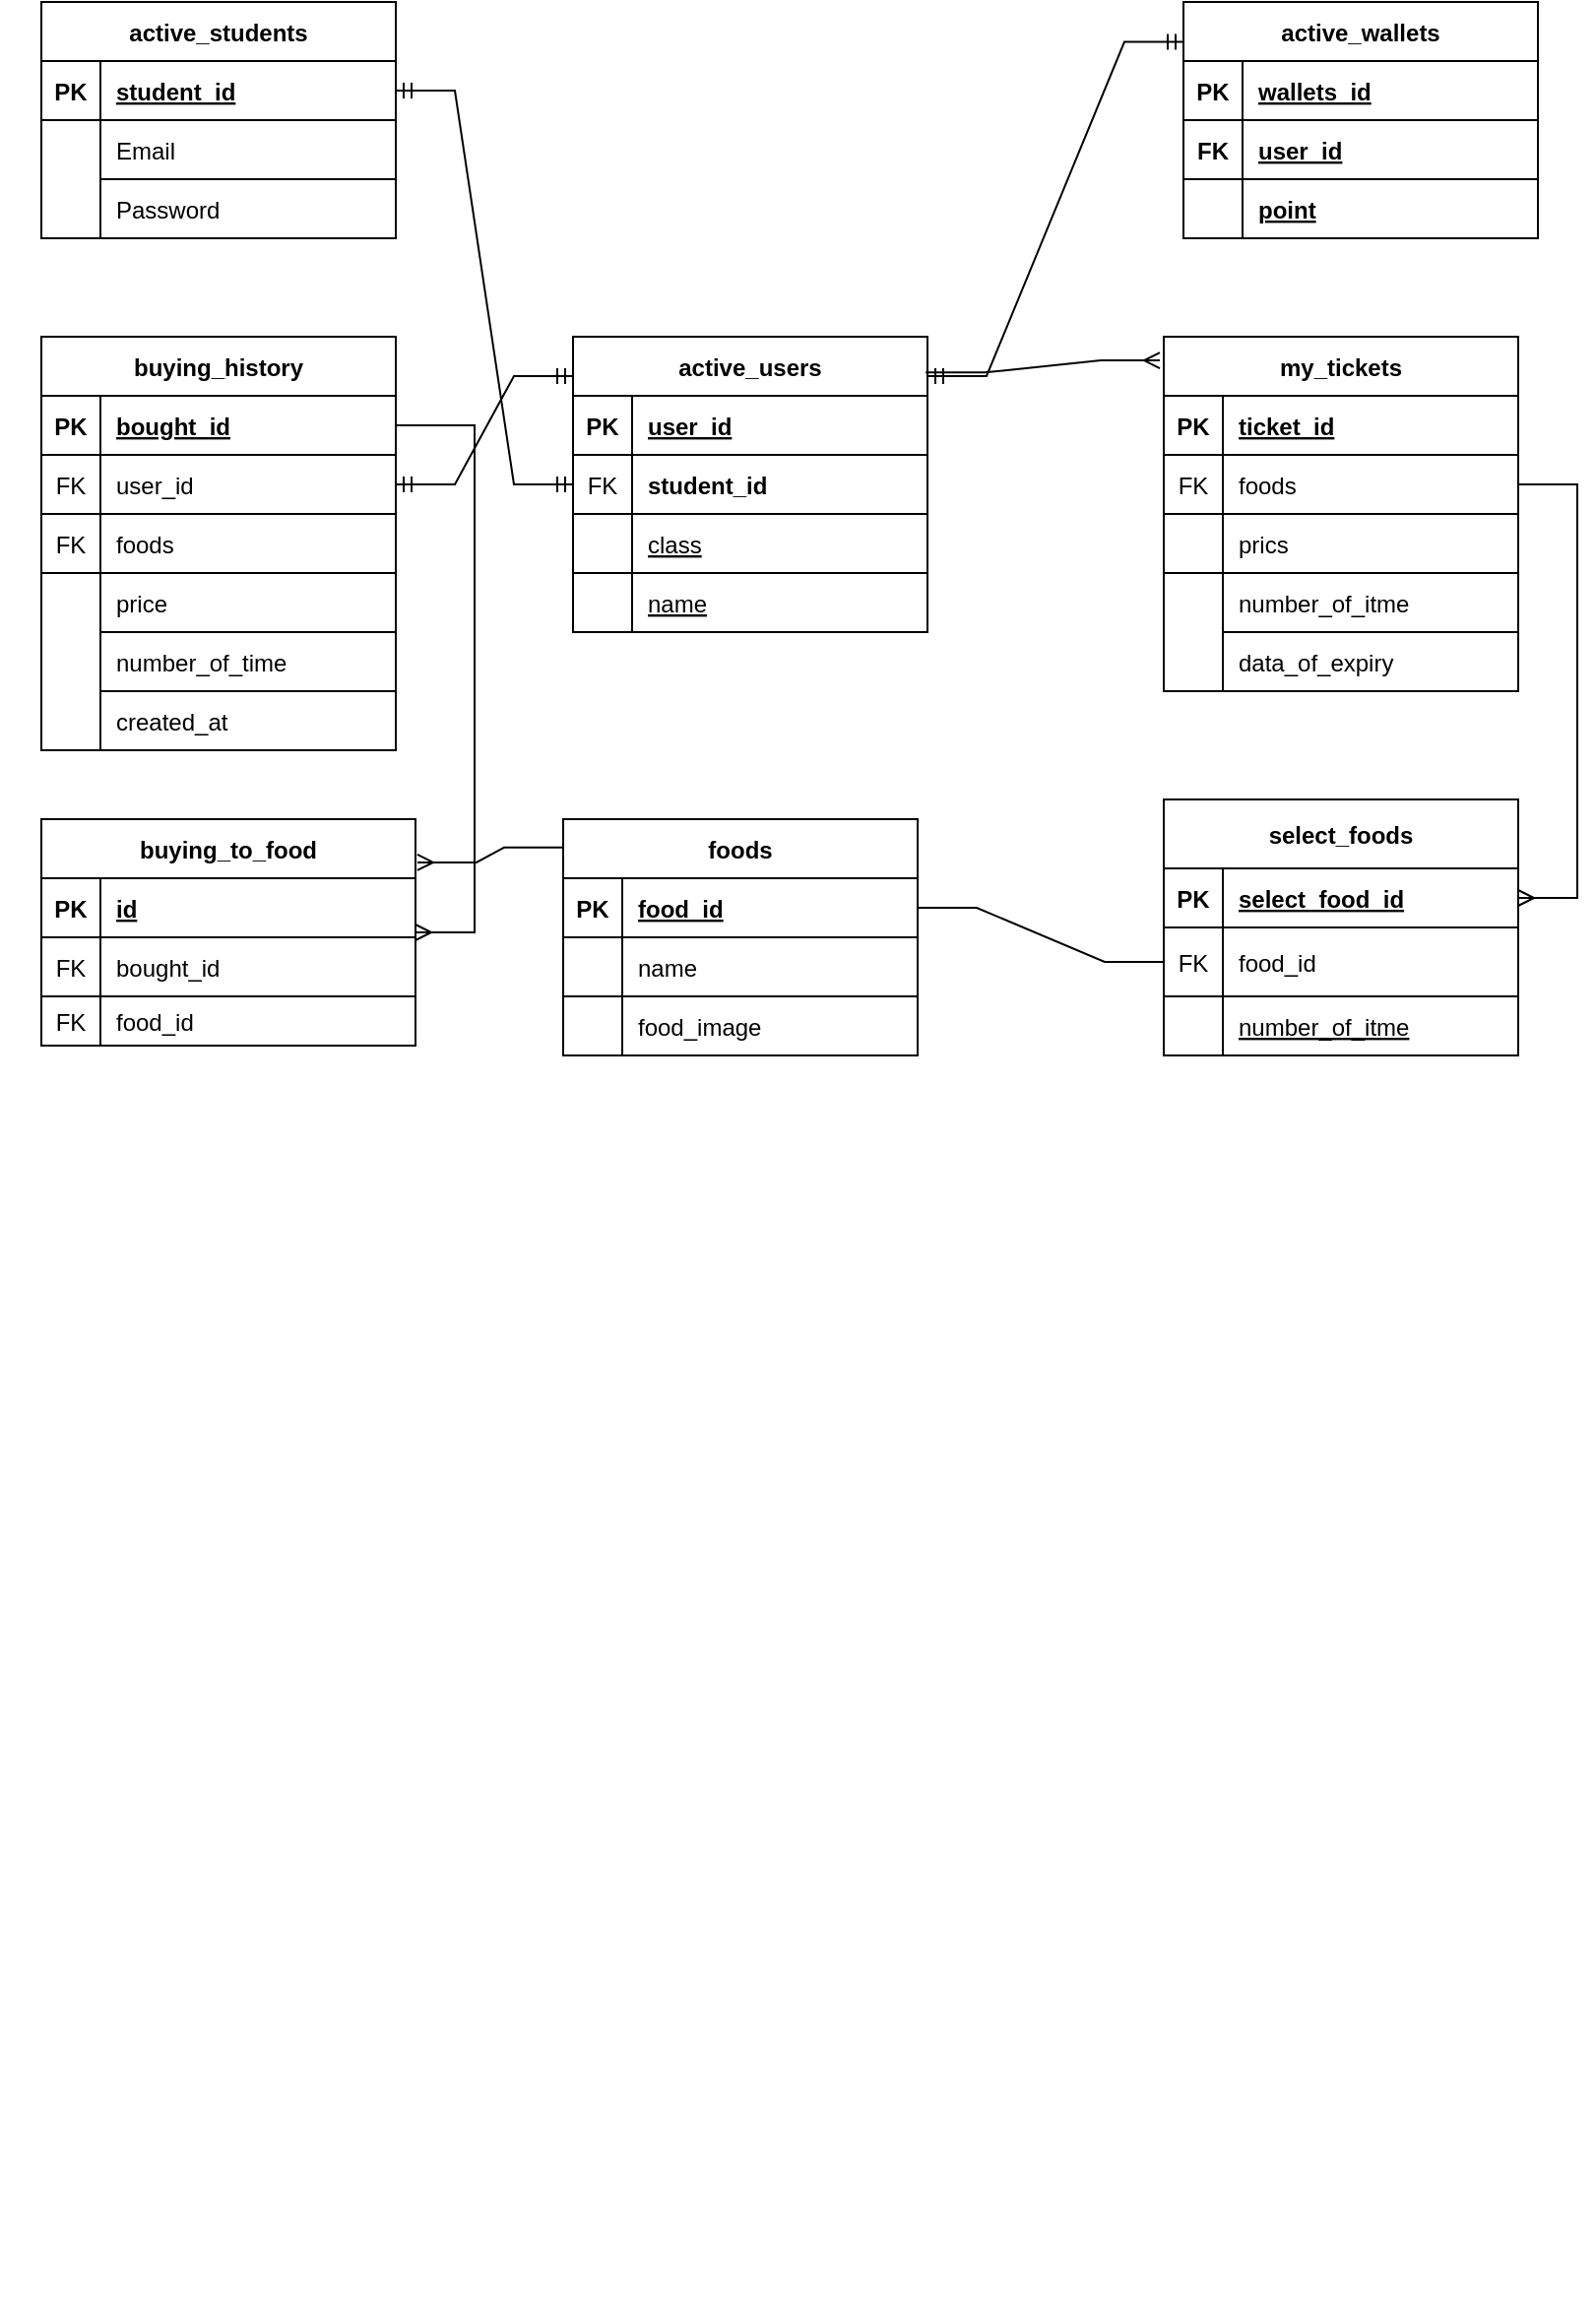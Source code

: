 <mxfile version="20.7.4" type="github">
  <diagram id="nWnX7RMSwDsW6GaIvEIk" name="ページ1">
    <mxGraphModel dx="1122" dy="1902" grid="1" gridSize="10" guides="1" tooltips="1" connect="1" arrows="1" fold="1" page="1" pageScale="1" pageWidth="827" pageHeight="1169" math="0" shadow="0">
      <root>
        <mxCell id="0" />
        <mxCell id="1" parent="0" />
        <mxCell id="St6npRP-IEHRTMwh_VQK-1" value="active_students" style="shape=table;startSize=30;container=1;collapsible=1;childLayout=tableLayout;fixedRows=1;rowLines=0;fontStyle=1;align=center;resizeLast=1;" parent="1" vertex="1">
          <mxGeometry x="30" y="-584" width="180" height="120" as="geometry">
            <mxRectangle x="10" y="50" width="130" height="30" as="alternateBounds" />
          </mxGeometry>
        </mxCell>
        <mxCell id="St6npRP-IEHRTMwh_VQK-2" value="" style="shape=tableRow;horizontal=0;startSize=0;swimlaneHead=0;swimlaneBody=0;fillColor=none;collapsible=0;dropTarget=0;points=[[0,0.5],[1,0.5]];portConstraint=eastwest;top=0;left=0;right=0;bottom=1;" parent="St6npRP-IEHRTMwh_VQK-1" vertex="1">
          <mxGeometry y="30" width="180" height="30" as="geometry" />
        </mxCell>
        <mxCell id="St6npRP-IEHRTMwh_VQK-3" value="PK" style="shape=partialRectangle;connectable=0;fillColor=none;top=0;left=0;bottom=0;right=0;fontStyle=1;overflow=hidden;" parent="St6npRP-IEHRTMwh_VQK-2" vertex="1">
          <mxGeometry width="30" height="30" as="geometry">
            <mxRectangle width="30" height="30" as="alternateBounds" />
          </mxGeometry>
        </mxCell>
        <mxCell id="St6npRP-IEHRTMwh_VQK-4" value="student_id" style="shape=partialRectangle;connectable=0;fillColor=none;top=0;left=0;bottom=0;right=0;align=left;spacingLeft=6;fontStyle=5;overflow=hidden;" parent="St6npRP-IEHRTMwh_VQK-2" vertex="1">
          <mxGeometry x="30" width="150" height="30" as="geometry">
            <mxRectangle width="150" height="30" as="alternateBounds" />
          </mxGeometry>
        </mxCell>
        <mxCell id="St6npRP-IEHRTMwh_VQK-5" value="" style="shape=tableRow;horizontal=0;startSize=0;swimlaneHead=0;swimlaneBody=0;fillColor=none;collapsible=0;dropTarget=0;points=[[0,0.5],[1,0.5]];portConstraint=eastwest;top=0;left=0;right=0;bottom=0;" parent="St6npRP-IEHRTMwh_VQK-1" vertex="1">
          <mxGeometry y="60" width="180" height="30" as="geometry" />
        </mxCell>
        <mxCell id="St6npRP-IEHRTMwh_VQK-6" value="" style="shape=partialRectangle;connectable=0;fillColor=none;top=0;left=0;bottom=0;right=0;editable=1;overflow=hidden;" parent="St6npRP-IEHRTMwh_VQK-5" vertex="1">
          <mxGeometry width="30" height="30" as="geometry">
            <mxRectangle width="30" height="30" as="alternateBounds" />
          </mxGeometry>
        </mxCell>
        <mxCell id="St6npRP-IEHRTMwh_VQK-7" value="Email" style="shape=partialRectangle;connectable=0;fillColor=none;top=0;left=0;bottom=1;right=0;align=left;spacingLeft=6;overflow=hidden;" parent="St6npRP-IEHRTMwh_VQK-5" vertex="1">
          <mxGeometry x="30" width="150" height="30" as="geometry">
            <mxRectangle width="150" height="30" as="alternateBounds" />
          </mxGeometry>
        </mxCell>
        <mxCell id="St6npRP-IEHRTMwh_VQK-8" value="" style="shape=tableRow;horizontal=0;startSize=0;swimlaneHead=0;swimlaneBody=0;fillColor=none;collapsible=0;dropTarget=0;points=[[0,0.5],[1,0.5]];portConstraint=eastwest;top=0;left=0;right=0;bottom=0;" parent="St6npRP-IEHRTMwh_VQK-1" vertex="1">
          <mxGeometry y="90" width="180" height="30" as="geometry" />
        </mxCell>
        <mxCell id="St6npRP-IEHRTMwh_VQK-9" value="" style="shape=partialRectangle;connectable=0;fillColor=none;top=0;left=0;bottom=0;right=0;editable=1;overflow=hidden;" parent="St6npRP-IEHRTMwh_VQK-8" vertex="1">
          <mxGeometry width="30" height="30" as="geometry">
            <mxRectangle width="30" height="30" as="alternateBounds" />
          </mxGeometry>
        </mxCell>
        <mxCell id="St6npRP-IEHRTMwh_VQK-10" value="Password" style="shape=partialRectangle;connectable=0;fillColor=none;top=0;left=0;bottom=1;right=0;align=left;spacingLeft=6;overflow=hidden;" parent="St6npRP-IEHRTMwh_VQK-8" vertex="1">
          <mxGeometry x="30" width="150" height="30" as="geometry">
            <mxRectangle width="150" height="30" as="alternateBounds" />
          </mxGeometry>
        </mxCell>
        <mxCell id="St6npRP-IEHRTMwh_VQK-14" value="active_users" style="shape=table;startSize=30;container=1;collapsible=1;childLayout=tableLayout;fixedRows=1;rowLines=0;fontStyle=1;align=center;resizeLast=1;" parent="1" vertex="1">
          <mxGeometry x="300" y="-414" width="180" height="150" as="geometry">
            <mxRectangle x="270" y="50" width="110" height="30" as="alternateBounds" />
          </mxGeometry>
        </mxCell>
        <mxCell id="St6npRP-IEHRTMwh_VQK-15" value="" style="shape=tableRow;horizontal=0;startSize=0;swimlaneHead=0;swimlaneBody=0;fillColor=none;collapsible=0;dropTarget=0;points=[[0,0.5],[1,0.5]];portConstraint=eastwest;top=0;left=0;right=0;bottom=1;" parent="St6npRP-IEHRTMwh_VQK-14" vertex="1">
          <mxGeometry y="30" width="180" height="30" as="geometry" />
        </mxCell>
        <mxCell id="St6npRP-IEHRTMwh_VQK-16" value="PK" style="shape=partialRectangle;connectable=0;fillColor=none;top=0;left=0;bottom=0;right=0;fontStyle=1;overflow=hidden;allowArrows=1;colspan=1;" parent="St6npRP-IEHRTMwh_VQK-15" vertex="1">
          <mxGeometry width="30" height="30" as="geometry">
            <mxRectangle width="30" height="30" as="alternateBounds" />
          </mxGeometry>
        </mxCell>
        <mxCell id="St6npRP-IEHRTMwh_VQK-17" value="user_id" style="shape=partialRectangle;connectable=0;fillColor=none;top=0;left=0;bottom=0;right=0;align=left;spacingLeft=6;fontStyle=5;overflow=hidden;" parent="St6npRP-IEHRTMwh_VQK-15" vertex="1">
          <mxGeometry x="30" width="150" height="30" as="geometry">
            <mxRectangle width="150" height="30" as="alternateBounds" />
          </mxGeometry>
        </mxCell>
        <mxCell id="St6npRP-IEHRTMwh_VQK-24" value="" style="shape=tableRow;horizontal=0;startSize=0;swimlaneHead=0;swimlaneBody=0;fillColor=none;collapsible=0;dropTarget=0;points=[[0,0.5],[1,0.5]];portConstraint=eastwest;top=0;left=0;right=0;bottom=0;" parent="St6npRP-IEHRTMwh_VQK-14" vertex="1">
          <mxGeometry y="60" width="180" height="30" as="geometry" />
        </mxCell>
        <mxCell id="St6npRP-IEHRTMwh_VQK-25" value="FK" style="shape=partialRectangle;connectable=0;fillColor=none;top=0;left=0;bottom=1;right=0;editable=1;overflow=hidden;" parent="St6npRP-IEHRTMwh_VQK-24" vertex="1">
          <mxGeometry width="30" height="30" as="geometry">
            <mxRectangle width="30" height="30" as="alternateBounds" />
          </mxGeometry>
        </mxCell>
        <mxCell id="St6npRP-IEHRTMwh_VQK-26" value="student_id" style="shape=partialRectangle;connectable=0;fillColor=none;top=0;left=0;bottom=1;right=0;align=left;spacingLeft=6;overflow=hidden;fontStyle=1" parent="St6npRP-IEHRTMwh_VQK-24" vertex="1">
          <mxGeometry x="30" width="150" height="30" as="geometry">
            <mxRectangle width="150" height="30" as="alternateBounds" />
          </mxGeometry>
        </mxCell>
        <mxCell id="St6npRP-IEHRTMwh_VQK-21" value="" style="shape=tableRow;horizontal=0;startSize=0;swimlaneHead=0;swimlaneBody=0;fillColor=none;collapsible=0;dropTarget=0;points=[[0,0.5],[1,0.5]];portConstraint=eastwest;top=0;left=0;right=0;bottom=0;" parent="St6npRP-IEHRTMwh_VQK-14" vertex="1">
          <mxGeometry y="90" width="180" height="30" as="geometry" />
        </mxCell>
        <mxCell id="St6npRP-IEHRTMwh_VQK-22" value="" style="shape=partialRectangle;connectable=0;fillColor=none;top=0;left=0;bottom=0;right=0;editable=1;overflow=hidden;" parent="St6npRP-IEHRTMwh_VQK-21" vertex="1">
          <mxGeometry width="30" height="30" as="geometry">
            <mxRectangle width="30" height="30" as="alternateBounds" />
          </mxGeometry>
        </mxCell>
        <mxCell id="St6npRP-IEHRTMwh_VQK-23" value="" style="shape=partialRectangle;connectable=0;fillColor=none;top=0;left=0;bottom=1;right=0;align=left;spacingLeft=6;overflow=hidden;" parent="St6npRP-IEHRTMwh_VQK-21" vertex="1">
          <mxGeometry x="30" width="150" height="30" as="geometry">
            <mxRectangle width="150" height="30" as="alternateBounds" />
          </mxGeometry>
        </mxCell>
        <mxCell id="aSHT0kEiGhYmuuaUh-ep-3" value="active_wallets" style="shape=table;startSize=30;container=1;collapsible=1;childLayout=tableLayout;fixedRows=1;rowLines=0;fontStyle=1;align=center;resizeLast=1;" parent="1" vertex="1">
          <mxGeometry x="610" y="-584" width="180" height="120" as="geometry" />
        </mxCell>
        <mxCell id="aSHT0kEiGhYmuuaUh-ep-4" value="" style="shape=tableRow;horizontal=0;startSize=0;swimlaneHead=0;swimlaneBody=0;fillColor=none;collapsible=0;dropTarget=0;points=[[0,0.5],[1,0.5]];portConstraint=eastwest;top=0;left=0;right=0;bottom=1;" parent="aSHT0kEiGhYmuuaUh-ep-3" vertex="1">
          <mxGeometry y="30" width="180" height="30" as="geometry" />
        </mxCell>
        <mxCell id="aSHT0kEiGhYmuuaUh-ep-5" value="PK" style="shape=partialRectangle;connectable=0;fillColor=none;top=0;left=0;bottom=0;right=0;fontStyle=1;overflow=hidden;allowArrows=1;colspan=1;" parent="aSHT0kEiGhYmuuaUh-ep-4" vertex="1">
          <mxGeometry width="30" height="30" as="geometry">
            <mxRectangle width="30" height="30" as="alternateBounds" />
          </mxGeometry>
        </mxCell>
        <mxCell id="aSHT0kEiGhYmuuaUh-ep-6" value="wallets_id" style="shape=partialRectangle;connectable=0;fillColor=none;top=0;left=0;bottom=0;right=0;align=left;spacingLeft=6;fontStyle=5;overflow=hidden;" parent="aSHT0kEiGhYmuuaUh-ep-4" vertex="1">
          <mxGeometry x="30" width="150" height="30" as="geometry">
            <mxRectangle width="150" height="30" as="alternateBounds" />
          </mxGeometry>
        </mxCell>
        <mxCell id="aSHT0kEiGhYmuuaUh-ep-7" value="" style="shape=tableRow;horizontal=0;startSize=0;swimlaneHead=0;swimlaneBody=0;fillColor=none;collapsible=0;dropTarget=0;points=[[0,0.5],[1,0.5]];portConstraint=eastwest;top=0;left=0;right=0;bottom=0;" parent="aSHT0kEiGhYmuuaUh-ep-3" vertex="1">
          <mxGeometry y="60" width="180" height="30" as="geometry" />
        </mxCell>
        <mxCell id="aSHT0kEiGhYmuuaUh-ep-8" value="" style="shape=partialRectangle;connectable=0;fillColor=none;top=0;left=0;bottom=0;right=0;editable=1;overflow=hidden;allowArrows=1;" parent="aSHT0kEiGhYmuuaUh-ep-7" vertex="1">
          <mxGeometry width="30" height="30" as="geometry">
            <mxRectangle width="30" height="30" as="alternateBounds" />
          </mxGeometry>
        </mxCell>
        <mxCell id="aSHT0kEiGhYmuuaUh-ep-9" value="" style="shape=partialRectangle;connectable=0;fillColor=none;top=0;left=0;bottom=1;right=0;align=left;spacingLeft=6;overflow=hidden;fontColor=default;" parent="aSHT0kEiGhYmuuaUh-ep-7" vertex="1">
          <mxGeometry x="30" width="150" height="30" as="geometry">
            <mxRectangle width="150" height="30" as="alternateBounds" />
          </mxGeometry>
        </mxCell>
        <mxCell id="aSHT0kEiGhYmuuaUh-ep-18" value="" style="edgeStyle=entityRelationEdgeStyle;fontSize=12;html=1;endArrow=ERmandOne;startArrow=ERmandOne;rounded=0;fontColor=none;entryX=0;entryY=0.5;entryDx=0;entryDy=0;exitX=1;exitY=0.5;exitDx=0;exitDy=0;" parent="1" source="St6npRP-IEHRTMwh_VQK-2" target="St6npRP-IEHRTMwh_VQK-24" edge="1">
          <mxGeometry width="100" height="100" relative="1" as="geometry">
            <mxPoint x="500" y="76" as="sourcePoint" />
            <mxPoint x="520" y="86" as="targetPoint" />
          </mxGeometry>
        </mxCell>
        <mxCell id="aSHT0kEiGhYmuuaUh-ep-22" value="my_tickets" style="shape=table;startSize=30;container=1;collapsible=1;childLayout=tableLayout;fixedRows=1;rowLines=0;fontStyle=1;align=center;resizeLast=1;" parent="1" vertex="1">
          <mxGeometry x="600" y="-414" width="180" height="180" as="geometry" />
        </mxCell>
        <mxCell id="aSHT0kEiGhYmuuaUh-ep-23" value="" style="shape=tableRow;horizontal=0;startSize=0;swimlaneHead=0;swimlaneBody=0;fillColor=none;collapsible=0;dropTarget=0;points=[[0,0.5],[1,0.5]];portConstraint=eastwest;top=0;left=0;right=0;bottom=1;" parent="aSHT0kEiGhYmuuaUh-ep-22" vertex="1">
          <mxGeometry y="30" width="180" height="30" as="geometry" />
        </mxCell>
        <mxCell id="aSHT0kEiGhYmuuaUh-ep-24" value="PK" style="shape=partialRectangle;connectable=0;fillColor=none;top=0;left=0;bottom=0;right=0;fontStyle=1;overflow=hidden;allowArrows=1;colspan=1;" parent="aSHT0kEiGhYmuuaUh-ep-23" vertex="1">
          <mxGeometry width="30" height="30" as="geometry">
            <mxRectangle width="30" height="30" as="alternateBounds" />
          </mxGeometry>
        </mxCell>
        <mxCell id="aSHT0kEiGhYmuuaUh-ep-25" value="ticket_id" style="shape=partialRectangle;connectable=0;fillColor=none;top=0;left=0;bottom=0;right=0;align=left;spacingLeft=6;fontStyle=5;overflow=hidden;" parent="aSHT0kEiGhYmuuaUh-ep-23" vertex="1">
          <mxGeometry x="30" width="150" height="30" as="geometry">
            <mxRectangle width="150" height="30" as="alternateBounds" />
          </mxGeometry>
        </mxCell>
        <mxCell id="aSHT0kEiGhYmuuaUh-ep-26" value="" style="shape=tableRow;horizontal=0;startSize=0;swimlaneHead=0;swimlaneBody=0;fillColor=none;collapsible=0;dropTarget=0;points=[[0,0.5],[1,0.5]];portConstraint=eastwest;top=0;left=0;right=0;bottom=0;" parent="aSHT0kEiGhYmuuaUh-ep-22" vertex="1">
          <mxGeometry y="60" width="180" height="30" as="geometry" />
        </mxCell>
        <mxCell id="aSHT0kEiGhYmuuaUh-ep-27" value="FK" style="shape=partialRectangle;connectable=0;fillColor=none;top=0;left=0;bottom=1;right=0;editable=1;overflow=hidden;" parent="aSHT0kEiGhYmuuaUh-ep-26" vertex="1">
          <mxGeometry width="30" height="30" as="geometry">
            <mxRectangle width="30" height="30" as="alternateBounds" />
          </mxGeometry>
        </mxCell>
        <mxCell id="aSHT0kEiGhYmuuaUh-ep-28" value="foods" style="shape=partialRectangle;connectable=0;fillColor=none;top=0;left=0;bottom=1;right=0;align=left;spacingLeft=6;overflow=hidden;" parent="aSHT0kEiGhYmuuaUh-ep-26" vertex="1">
          <mxGeometry x="30" width="150" height="30" as="geometry">
            <mxRectangle width="150" height="30" as="alternateBounds" />
          </mxGeometry>
        </mxCell>
        <mxCell id="aSHT0kEiGhYmuuaUh-ep-29" value="" style="shape=tableRow;horizontal=0;startSize=0;swimlaneHead=0;swimlaneBody=0;fillColor=none;collapsible=0;dropTarget=0;points=[[0,0.5],[1,0.5]];portConstraint=eastwest;top=0;left=0;right=0;bottom=0;" parent="aSHT0kEiGhYmuuaUh-ep-22" vertex="1">
          <mxGeometry y="90" width="180" height="30" as="geometry" />
        </mxCell>
        <mxCell id="aSHT0kEiGhYmuuaUh-ep-30" value="" style="shape=partialRectangle;connectable=0;fillColor=none;top=0;left=0;bottom=1;right=0;editable=1;overflow=hidden;" parent="aSHT0kEiGhYmuuaUh-ep-29" vertex="1">
          <mxGeometry width="30" height="30" as="geometry">
            <mxRectangle width="30" height="30" as="alternateBounds" />
          </mxGeometry>
        </mxCell>
        <mxCell id="aSHT0kEiGhYmuuaUh-ep-31" value="prics" style="shape=partialRectangle;connectable=0;fillColor=none;top=0;left=0;bottom=1;right=0;align=left;spacingLeft=6;overflow=hidden;" parent="aSHT0kEiGhYmuuaUh-ep-29" vertex="1">
          <mxGeometry x="30" width="150" height="30" as="geometry">
            <mxRectangle width="150" height="30" as="alternateBounds" />
          </mxGeometry>
        </mxCell>
        <mxCell id="aSHT0kEiGhYmuuaUh-ep-32" value="" style="shape=tableRow;horizontal=0;startSize=0;swimlaneHead=0;swimlaneBody=0;fillColor=none;collapsible=0;dropTarget=0;points=[[0,0.5],[1,0.5]];portConstraint=eastwest;top=0;left=0;right=0;bottom=0;" parent="aSHT0kEiGhYmuuaUh-ep-22" vertex="1">
          <mxGeometry y="120" width="180" height="30" as="geometry" />
        </mxCell>
        <mxCell id="aSHT0kEiGhYmuuaUh-ep-33" value="" style="shape=partialRectangle;connectable=0;fillColor=none;top=0;left=0;bottom=0;right=0;editable=1;overflow=hidden;" parent="aSHT0kEiGhYmuuaUh-ep-32" vertex="1">
          <mxGeometry width="30" height="30" as="geometry">
            <mxRectangle width="30" height="30" as="alternateBounds" />
          </mxGeometry>
        </mxCell>
        <mxCell id="aSHT0kEiGhYmuuaUh-ep-34" value="number_of_itme" style="shape=partialRectangle;connectable=0;fillColor=none;top=0;left=0;bottom=1;right=0;align=left;spacingLeft=6;overflow=hidden;" parent="aSHT0kEiGhYmuuaUh-ep-32" vertex="1">
          <mxGeometry x="30" width="150" height="30" as="geometry">
            <mxRectangle width="150" height="30" as="alternateBounds" />
          </mxGeometry>
        </mxCell>
        <mxCell id="aSHT0kEiGhYmuuaUh-ep-53" value="user_id" style="shape=partialRectangle;connectable=0;fillColor=none;top=0;left=1;bottom=0;right=0;align=left;spacingLeft=6;fontStyle=5;overflow=hidden;" parent="1" vertex="1">
          <mxGeometry x="640" y="-524" width="150" height="30" as="geometry">
            <mxRectangle width="150.0" height="30" as="alternateBounds" />
          </mxGeometry>
        </mxCell>
        <mxCell id="aSHT0kEiGhYmuuaUh-ep-57" value="" style="edgeStyle=entityRelationEdgeStyle;fontSize=12;html=1;endArrow=ERmandOne;startArrow=ERmandOne;rounded=0;fontColor=none;entryX=0;entryY=0.169;entryDx=0;entryDy=0;entryPerimeter=0;" parent="1" target="aSHT0kEiGhYmuuaUh-ep-3" edge="1">
          <mxGeometry width="100" height="100" relative="1" as="geometry">
            <mxPoint x="480" y="-394" as="sourcePoint" />
            <mxPoint x="540" y="346" as="targetPoint" />
          </mxGeometry>
        </mxCell>
        <mxCell id="aSHT0kEiGhYmuuaUh-ep-58" value="" style="shape=tableRow;horizontal=0;startSize=0;swimlaneHead=0;swimlaneBody=0;fillColor=none;collapsible=0;dropTarget=0;points=[[0,0.5],[1,0.5]];portConstraint=eastwest;top=0;left=0;right=0;bottom=1;" parent="1" vertex="1">
          <mxGeometry x="300" y="-294" width="180" height="30" as="geometry" />
        </mxCell>
        <mxCell id="aSHT0kEiGhYmuuaUh-ep-60" value="class" style="shape=partialRectangle;connectable=0;fillColor=none;top=0;left=0;bottom=0;right=0;align=left;spacingLeft=6;fontStyle=4;overflow=hidden;fontColor=default;strokeColor=default;" parent="1" vertex="1">
          <mxGeometry x="330" y="-324" width="150" height="30" as="geometry">
            <mxRectangle width="150" height="30" as="alternateBounds" />
          </mxGeometry>
        </mxCell>
        <mxCell id="aSHT0kEiGhYmuuaUh-ep-59" value="" style="shape=partialRectangle;connectable=0;fillColor=none;top=0;left=0;bottom=1;right=0;fontStyle=1;overflow=hidden;allowArrows=1;colspan=1;" parent="1" vertex="1">
          <mxGeometry x="300" y="-324" width="30" height="30" as="geometry">
            <mxRectangle width="30" height="30" as="alternateBounds" />
          </mxGeometry>
        </mxCell>
        <mxCell id="aSHT0kEiGhYmuuaUh-ep-61" value="name" style="shape=partialRectangle;connectable=0;fillColor=none;top=0;left=1;bottom=0;right=0;align=left;spacingLeft=6;fontStyle=4;overflow=hidden;" parent="1" vertex="1">
          <mxGeometry x="330" y="-294" width="150" height="30" as="geometry">
            <mxRectangle width="150" height="30" as="alternateBounds" />
          </mxGeometry>
        </mxCell>
        <mxCell id="aSHT0kEiGhYmuuaUh-ep-75" value="" style="edgeStyle=entityRelationEdgeStyle;fontSize=12;html=1;endArrow=ERmany;rounded=0;fontColor=default;exitX=0.995;exitY=0.121;exitDx=0;exitDy=0;entryX=-0.011;entryY=0.067;entryDx=0;entryDy=0;exitPerimeter=0;entryPerimeter=0;" parent="1" source="St6npRP-IEHRTMwh_VQK-14" target="aSHT0kEiGhYmuuaUh-ep-22" edge="1">
          <mxGeometry width="100" height="100" relative="1" as="geometry">
            <mxPoint x="440" y="546" as="sourcePoint" />
            <mxPoint x="590" y="171" as="targetPoint" />
          </mxGeometry>
        </mxCell>
        <mxCell id="aSHT0kEiGhYmuuaUh-ep-52" value="FK" style="shape=partialRectangle;connectable=0;fillColor=none;top=1;left=0;bottom=1;right=0;fontStyle=1;overflow=hidden;allowArrows=1;colspan=1;" parent="1" vertex="1">
          <mxGeometry x="610" y="-524" width="30.0" height="30" as="geometry">
            <mxRectangle width="30.0" height="30" as="alternateBounds" />
          </mxGeometry>
        </mxCell>
        <mxCell id="aSHT0kEiGhYmuuaUh-ep-56" value="point" style="shape=partialRectangle;connectable=0;fillColor=none;top=0;left=1;bottom=0;right=0;align=left;spacingLeft=6;fontStyle=5;overflow=hidden;" parent="1" vertex="1">
          <mxGeometry x="640" y="-494" width="150" height="30" as="geometry">
            <mxRectangle width="150" height="30" as="alternateBounds" />
          </mxGeometry>
        </mxCell>
        <mxCell id="aSHT0kEiGhYmuuaUh-ep-80" value="" style="shape=tableRow;horizontal=0;startSize=0;swimlaneHead=0;swimlaneBody=0;fillColor=none;collapsible=0;dropTarget=0;points=[[0,0.5],[1,0.5]];portConstraint=eastwest;top=0;left=0;right=0;bottom=0;" parent="1" vertex="1">
          <mxGeometry x="600" y="-264" width="180" height="30" as="geometry" />
        </mxCell>
        <mxCell id="aSHT0kEiGhYmuuaUh-ep-81" value="" style="shape=partialRectangle;connectable=0;fillColor=none;top=0;left=0;bottom=0;right=0;editable=1;overflow=hidden;" parent="aSHT0kEiGhYmuuaUh-ep-80" vertex="1">
          <mxGeometry width="30" height="30" as="geometry">
            <mxRectangle width="30" height="30" as="alternateBounds" />
          </mxGeometry>
        </mxCell>
        <mxCell id="aSHT0kEiGhYmuuaUh-ep-82" value="data_of_expiry" style="shape=partialRectangle;connectable=0;fillColor=none;top=0;left=1;bottom=1;right=0;align=left;spacingLeft=6;overflow=hidden;" parent="aSHT0kEiGhYmuuaUh-ep-80" vertex="1">
          <mxGeometry x="30" width="150" height="30" as="geometry">
            <mxRectangle width="150" height="30" as="alternateBounds" />
          </mxGeometry>
        </mxCell>
        <mxCell id="aSHT0kEiGhYmuuaUh-ep-83" value="select_foods" style="shape=table;startSize=35;container=1;collapsible=1;childLayout=tableLayout;fixedRows=1;rowLines=0;fontStyle=1;align=center;resizeLast=1;" parent="1" vertex="1">
          <mxGeometry x="600" y="-179" width="180" height="130.0" as="geometry">
            <mxRectangle x="560" y="450" width="100" height="30" as="alternateBounds" />
          </mxGeometry>
        </mxCell>
        <mxCell id="aSHT0kEiGhYmuuaUh-ep-84" value="" style="shape=tableRow;horizontal=0;startSize=0;swimlaneHead=0;swimlaneBody=0;fillColor=none;collapsible=0;dropTarget=0;points=[[0,0.5],[1,0.5]];portConstraint=eastwest;top=0;left=0;right=0;bottom=1;" parent="aSHT0kEiGhYmuuaUh-ep-83" vertex="1">
          <mxGeometry y="35" width="180" height="30" as="geometry" />
        </mxCell>
        <mxCell id="aSHT0kEiGhYmuuaUh-ep-85" value="PK" style="shape=partialRectangle;connectable=0;fillColor=none;top=0;left=0;bottom=0;right=0;fontStyle=1;overflow=hidden;allowArrows=1;colspan=1;" parent="aSHT0kEiGhYmuuaUh-ep-84" vertex="1">
          <mxGeometry width="30" height="30" as="geometry">
            <mxRectangle width="30" height="30" as="alternateBounds" />
          </mxGeometry>
        </mxCell>
        <mxCell id="aSHT0kEiGhYmuuaUh-ep-86" value="select_food_id" style="shape=partialRectangle;connectable=0;fillColor=none;top=0;left=0;bottom=0;right=0;align=left;spacingLeft=6;fontStyle=5;overflow=hidden;" parent="aSHT0kEiGhYmuuaUh-ep-84" vertex="1">
          <mxGeometry x="30" width="150" height="30" as="geometry">
            <mxRectangle width="150" height="30" as="alternateBounds" />
          </mxGeometry>
        </mxCell>
        <mxCell id="aSHT0kEiGhYmuuaUh-ep-87" value="" style="shape=tableRow;horizontal=0;startSize=0;swimlaneHead=0;swimlaneBody=0;fillColor=none;collapsible=0;dropTarget=0;points=[[0,0.5],[1,0.5]];portConstraint=eastwest;top=0;left=0;right=0;bottom=0;" parent="aSHT0kEiGhYmuuaUh-ep-83" vertex="1">
          <mxGeometry y="65" width="180" height="35" as="geometry" />
        </mxCell>
        <mxCell id="aSHT0kEiGhYmuuaUh-ep-88" value="FK" style="shape=partialRectangle;connectable=0;fillColor=none;top=0;left=0;bottom=1;right=0;editable=1;overflow=hidden;" parent="aSHT0kEiGhYmuuaUh-ep-87" vertex="1">
          <mxGeometry width="30" height="35" as="geometry">
            <mxRectangle width="30" height="35" as="alternateBounds" />
          </mxGeometry>
        </mxCell>
        <mxCell id="aSHT0kEiGhYmuuaUh-ep-89" value="food_id" style="shape=partialRectangle;connectable=0;fillColor=none;top=0;left=0;bottom=1;right=0;align=left;spacingLeft=6;overflow=hidden;" parent="aSHT0kEiGhYmuuaUh-ep-87" vertex="1">
          <mxGeometry x="30" width="150" height="35" as="geometry">
            <mxRectangle width="150" height="35" as="alternateBounds" />
          </mxGeometry>
        </mxCell>
        <mxCell id="aSHT0kEiGhYmuuaUh-ep-96" value="" style="shape=tableRow;horizontal=0;startSize=0;swimlaneHead=0;swimlaneBody=0;fillColor=none;collapsible=0;dropTarget=0;points=[[0,0.5],[1,0.5]];portConstraint=eastwest;top=0;left=0;right=0;bottom=0;" parent="1" vertex="1">
          <mxGeometry x="600" y="-89" width="180" height="30" as="geometry" />
        </mxCell>
        <mxCell id="aSHT0kEiGhYmuuaUh-ep-99" value="" style="shape=tableRow;horizontal=0;startSize=0;swimlaneHead=0;swimlaneBody=0;fillColor=none;collapsible=0;dropTarget=0;points=[[0,0.5],[1,0.5]];portConstraint=eastwest;top=0;left=0;right=0;bottom=0;" parent="1" vertex="1">
          <mxGeometry x="600" y="-109" width="180" height="30" as="geometry" />
        </mxCell>
        <mxCell id="aSHT0kEiGhYmuuaUh-ep-112" value="" style="shape=tableRow;horizontal=0;startSize=0;swimlaneHead=0;swimlaneBody=0;fillColor=none;collapsible=0;dropTarget=0;points=[[0,0.5],[1,0.5]];portConstraint=eastwest;top=0;left=0;right=0;bottom=0;" parent="1" vertex="1">
          <mxGeometry x="610" y="515" width="180" height="30" as="geometry" />
        </mxCell>
        <mxCell id="aSHT0kEiGhYmuuaUh-ep-116" value="" style="edgeStyle=entityRelationEdgeStyle;fontSize=12;html=1;endArrow=ERmany;rounded=0;fontColor=default;exitX=1;exitY=0.5;exitDx=0;exitDy=0;entryX=1;entryY=0.5;entryDx=0;entryDy=0;" parent="1" source="aSHT0kEiGhYmuuaUh-ep-26" target="aSHT0kEiGhYmuuaUh-ep-84" edge="1">
          <mxGeometry width="100" height="100" relative="1" as="geometry">
            <mxPoint x="510" y="550" as="sourcePoint" />
            <mxPoint x="610" y="450" as="targetPoint" />
          </mxGeometry>
        </mxCell>
        <mxCell id="aSHT0kEiGhYmuuaUh-ep-129" value="buying_history" style="shape=table;startSize=30;container=1;collapsible=1;childLayout=tableLayout;fixedRows=1;rowLines=0;fontStyle=1;align=center;resizeLast=1;" parent="1" vertex="1">
          <mxGeometry x="30" y="-414" width="180" height="210" as="geometry">
            <mxRectangle x="10" y="50" width="130" height="30" as="alternateBounds" />
          </mxGeometry>
        </mxCell>
        <mxCell id="aSHT0kEiGhYmuuaUh-ep-130" value="" style="shape=tableRow;horizontal=0;startSize=0;swimlaneHead=0;swimlaneBody=0;fillColor=none;collapsible=0;dropTarget=0;points=[[0,0.5],[1,0.5]];portConstraint=eastwest;top=0;left=0;right=0;bottom=1;" parent="aSHT0kEiGhYmuuaUh-ep-129" vertex="1">
          <mxGeometry y="30" width="180" height="30" as="geometry" />
        </mxCell>
        <mxCell id="aSHT0kEiGhYmuuaUh-ep-131" value="PK" style="shape=partialRectangle;connectable=0;fillColor=none;top=0;left=0;bottom=0;right=0;fontStyle=1;overflow=hidden;" parent="aSHT0kEiGhYmuuaUh-ep-130" vertex="1">
          <mxGeometry width="30" height="30" as="geometry">
            <mxRectangle width="30" height="30" as="alternateBounds" />
          </mxGeometry>
        </mxCell>
        <mxCell id="aSHT0kEiGhYmuuaUh-ep-132" value="bought_id" style="shape=partialRectangle;connectable=0;fillColor=none;top=0;left=0;bottom=0;right=0;align=left;spacingLeft=6;fontStyle=5;overflow=hidden;" parent="aSHT0kEiGhYmuuaUh-ep-130" vertex="1">
          <mxGeometry x="30" width="150" height="30" as="geometry">
            <mxRectangle width="150" height="30" as="alternateBounds" />
          </mxGeometry>
        </mxCell>
        <mxCell id="aSHT0kEiGhYmuuaUh-ep-136" value="" style="shape=tableRow;horizontal=0;startSize=0;swimlaneHead=0;swimlaneBody=0;fillColor=none;collapsible=0;dropTarget=0;points=[[0,0.5],[1,0.5]];portConstraint=eastwest;top=0;left=0;right=0;bottom=0;" parent="aSHT0kEiGhYmuuaUh-ep-129" vertex="1">
          <mxGeometry y="60" width="180" height="30" as="geometry" />
        </mxCell>
        <mxCell id="aSHT0kEiGhYmuuaUh-ep-137" value="FK" style="shape=partialRectangle;connectable=0;fillColor=none;top=0;left=0;bottom=1;right=0;editable=1;overflow=hidden;" parent="aSHT0kEiGhYmuuaUh-ep-136" vertex="1">
          <mxGeometry width="30" height="30" as="geometry">
            <mxRectangle width="30" height="30" as="alternateBounds" />
          </mxGeometry>
        </mxCell>
        <mxCell id="aSHT0kEiGhYmuuaUh-ep-138" value="user_id" style="shape=partialRectangle;connectable=0;fillColor=none;top=0;left=0;bottom=1;right=0;align=left;spacingLeft=6;overflow=hidden;" parent="aSHT0kEiGhYmuuaUh-ep-136" vertex="1">
          <mxGeometry x="30" width="150" height="30" as="geometry">
            <mxRectangle width="150" height="30" as="alternateBounds" />
          </mxGeometry>
        </mxCell>
        <mxCell id="aSHT0kEiGhYmuuaUh-ep-133" value="" style="shape=tableRow;horizontal=0;startSize=0;swimlaneHead=0;swimlaneBody=0;fillColor=none;collapsible=0;dropTarget=0;points=[[0,0.5],[1,0.5]];portConstraint=eastwest;top=0;left=0;right=0;bottom=0;" parent="aSHT0kEiGhYmuuaUh-ep-129" vertex="1">
          <mxGeometry y="90" width="180" height="30" as="geometry" />
        </mxCell>
        <mxCell id="aSHT0kEiGhYmuuaUh-ep-134" value="FK" style="shape=partialRectangle;connectable=0;fillColor=none;top=0;left=0;bottom=1;right=0;editable=1;overflow=hidden;" parent="aSHT0kEiGhYmuuaUh-ep-133" vertex="1">
          <mxGeometry width="30" height="30" as="geometry">
            <mxRectangle width="30" height="30" as="alternateBounds" />
          </mxGeometry>
        </mxCell>
        <mxCell id="aSHT0kEiGhYmuuaUh-ep-135" value="foods" style="shape=partialRectangle;connectable=0;fillColor=none;top=0;left=0;bottom=1;right=0;align=left;spacingLeft=6;overflow=hidden;" parent="aSHT0kEiGhYmuuaUh-ep-133" vertex="1">
          <mxGeometry x="30" width="150" height="30" as="geometry">
            <mxRectangle width="150" height="30" as="alternateBounds" />
          </mxGeometry>
        </mxCell>
        <mxCell id="aSHT0kEiGhYmuuaUh-ep-142" value="" style="shape=tableRow;horizontal=0;startSize=0;swimlaneHead=0;swimlaneBody=0;fillColor=none;collapsible=0;dropTarget=0;points=[[0,0.5],[1,0.5]];portConstraint=eastwest;top=0;left=0;right=0;bottom=0;" parent="1" vertex="1">
          <mxGeometry x="10" y="550" width="180" height="30" as="geometry" />
        </mxCell>
        <mxCell id="aSHT0kEiGhYmuuaUh-ep-143" value="" style="shape=partialRectangle;connectable=0;fillColor=none;top=0;left=0;bottom=0;right=0;editable=1;overflow=hidden;" parent="aSHT0kEiGhYmuuaUh-ep-142" vertex="1">
          <mxGeometry width="30" height="30" as="geometry">
            <mxRectangle width="30" height="30" as="alternateBounds" />
          </mxGeometry>
        </mxCell>
        <mxCell id="aSHT0kEiGhYmuuaUh-ep-144" value="number_of_time" style="shape=partialRectangle;connectable=0;fillColor=none;top=0;left=1;bottom=1;right=0;align=left;spacingLeft=6;overflow=hidden;" parent="aSHT0kEiGhYmuuaUh-ep-142" vertex="1">
          <mxGeometry x="50" y="-814" width="150" height="30" as="geometry">
            <mxRectangle width="150" height="30" as="alternateBounds" />
          </mxGeometry>
        </mxCell>
        <mxCell id="aSHT0kEiGhYmuuaUh-ep-145" value="created_at" style="shape=partialRectangle;connectable=0;fillColor=none;top=0;left=1;bottom=1;right=0;align=left;spacingLeft=6;overflow=hidden;" parent="1" vertex="1">
          <mxGeometry x="60" y="-234" width="150" height="30" as="geometry">
            <mxRectangle width="150" height="30" as="alternateBounds" />
          </mxGeometry>
        </mxCell>
        <mxCell id="aSHT0kEiGhYmuuaUh-ep-146" value="price" style="shape=partialRectangle;connectable=0;fillColor=none;top=0;left=1;bottom=1;right=0;align=left;spacingLeft=6;overflow=hidden;" parent="1" vertex="1">
          <mxGeometry x="60" y="-294" width="150" height="30" as="geometry">
            <mxRectangle width="150" height="30" as="alternateBounds" />
          </mxGeometry>
        </mxCell>
        <mxCell id="aSHT0kEiGhYmuuaUh-ep-148" value="" style="edgeStyle=entityRelationEdgeStyle;fontSize=12;html=1;endArrow=ERmandOne;startArrow=ERmandOne;rounded=0;fontColor=none;entryX=1;entryY=0.5;entryDx=0;entryDy=0;exitX=0;exitY=0.133;exitDx=0;exitDy=0;exitPerimeter=0;" parent="1" source="St6npRP-IEHRTMwh_VQK-14" target="aSHT0kEiGhYmuuaUh-ep-136" edge="1">
          <mxGeometry width="100" height="100" relative="1" as="geometry">
            <mxPoint x="460" y="16" as="sourcePoint" />
            <mxPoint x="458.38" y="202.56" as="targetPoint" />
          </mxGeometry>
        </mxCell>
        <mxCell id="Mg1UyCx5aWtOzIQ7V2_B-8" value="foods" style="shape=table;startSize=30;container=1;collapsible=1;childLayout=tableLayout;fixedRows=1;rowLines=0;fontStyle=1;align=center;resizeLast=1;" parent="1" vertex="1">
          <mxGeometry x="295" y="-169" width="180" height="120" as="geometry">
            <mxRectangle x="560" y="450" width="100" height="30" as="alternateBounds" />
          </mxGeometry>
        </mxCell>
        <mxCell id="Mg1UyCx5aWtOzIQ7V2_B-9" value="" style="shape=tableRow;horizontal=0;startSize=0;swimlaneHead=0;swimlaneBody=0;fillColor=none;collapsible=0;dropTarget=0;points=[[0,0.5],[1,0.5]];portConstraint=eastwest;top=0;left=0;right=0;bottom=1;" parent="Mg1UyCx5aWtOzIQ7V2_B-8" vertex="1">
          <mxGeometry y="30" width="180" height="30" as="geometry" />
        </mxCell>
        <mxCell id="Mg1UyCx5aWtOzIQ7V2_B-10" value="PK" style="shape=partialRectangle;connectable=0;fillColor=none;top=0;left=0;bottom=0;right=0;fontStyle=1;overflow=hidden;allowArrows=1;colspan=1;" parent="Mg1UyCx5aWtOzIQ7V2_B-9" vertex="1">
          <mxGeometry width="30" height="30" as="geometry">
            <mxRectangle width="30" height="30" as="alternateBounds" />
          </mxGeometry>
        </mxCell>
        <mxCell id="Mg1UyCx5aWtOzIQ7V2_B-11" value="food_id" style="shape=partialRectangle;connectable=0;fillColor=none;top=0;left=0;bottom=0;right=0;align=left;spacingLeft=6;fontStyle=5;overflow=hidden;" parent="Mg1UyCx5aWtOzIQ7V2_B-9" vertex="1">
          <mxGeometry x="30" width="150" height="30" as="geometry">
            <mxRectangle width="150" height="30" as="alternateBounds" />
          </mxGeometry>
        </mxCell>
        <mxCell id="Mg1UyCx5aWtOzIQ7V2_B-12" value="" style="shape=tableRow;horizontal=0;startSize=0;swimlaneHead=0;swimlaneBody=0;fillColor=none;collapsible=0;dropTarget=0;points=[[0,0.5],[1,0.5]];portConstraint=eastwest;top=0;left=0;right=0;bottom=0;" parent="Mg1UyCx5aWtOzIQ7V2_B-8" vertex="1">
          <mxGeometry y="60" width="180" height="30" as="geometry" />
        </mxCell>
        <mxCell id="Mg1UyCx5aWtOzIQ7V2_B-13" value="" style="shape=partialRectangle;connectable=0;fillColor=none;top=0;left=0;bottom=1;right=0;editable=1;overflow=hidden;" parent="Mg1UyCx5aWtOzIQ7V2_B-12" vertex="1">
          <mxGeometry width="30" height="30" as="geometry">
            <mxRectangle width="30" height="30" as="alternateBounds" />
          </mxGeometry>
        </mxCell>
        <mxCell id="Mg1UyCx5aWtOzIQ7V2_B-14" value="name" style="shape=partialRectangle;connectable=0;fillColor=none;top=0;left=0;bottom=1;right=0;align=left;spacingLeft=6;overflow=hidden;" parent="Mg1UyCx5aWtOzIQ7V2_B-12" vertex="1">
          <mxGeometry x="30" width="150" height="30" as="geometry">
            <mxRectangle width="150" height="30" as="alternateBounds" />
          </mxGeometry>
        </mxCell>
        <mxCell id="Mg1UyCx5aWtOzIQ7V2_B-15" value="" style="shape=tableRow;horizontal=0;startSize=0;swimlaneHead=0;swimlaneBody=0;fillColor=none;collapsible=0;dropTarget=0;points=[[0,0.5],[1,0.5]];portConstraint=eastwest;top=0;left=0;right=0;bottom=0;" parent="1" vertex="1">
          <mxGeometry x="295" y="-79" width="180" height="30" as="geometry" />
        </mxCell>
        <mxCell id="Mg1UyCx5aWtOzIQ7V2_B-16" value="" style="shape=tableRow;horizontal=0;startSize=0;swimlaneHead=0;swimlaneBody=0;fillColor=none;collapsible=0;dropTarget=0;points=[[0,0.5],[1,0.5]];portConstraint=eastwest;top=0;left=0;right=0;bottom=0;" parent="1" vertex="1">
          <mxGeometry x="295" y="-99" width="180" height="30" as="geometry" />
        </mxCell>
        <mxCell id="Mg1UyCx5aWtOzIQ7V2_B-20" value="" style="shape=tableRow;horizontal=0;startSize=0;swimlaneHead=0;swimlaneBody=0;fillColor=none;collapsible=0;dropTarget=0;points=[[0,0.5],[1,0.5]];portConstraint=eastwest;top=0;left=0;right=0;bottom=0;" parent="1" vertex="1">
          <mxGeometry x="305" y="-79" width="180" height="30" as="geometry" />
        </mxCell>
        <mxCell id="Mg1UyCx5aWtOzIQ7V2_B-21" value="" style="shape=partialRectangle;connectable=0;fillColor=none;top=0;left=0;bottom=1;right=0;editable=1;overflow=hidden;" parent="Mg1UyCx5aWtOzIQ7V2_B-20" vertex="1">
          <mxGeometry width="30" height="30" as="geometry">
            <mxRectangle width="30" height="30" as="alternateBounds" />
          </mxGeometry>
        </mxCell>
        <mxCell id="Mg1UyCx5aWtOzIQ7V2_B-22" value="food_image" style="shape=partialRectangle;connectable=0;fillColor=none;top=0;left=1;bottom=1;right=0;align=left;spacingLeft=6;overflow=hidden;" parent="Mg1UyCx5aWtOzIQ7V2_B-20" vertex="1">
          <mxGeometry x="20" width="150" height="30" as="geometry">
            <mxRectangle width="150" height="30" as="alternateBounds" />
          </mxGeometry>
        </mxCell>
        <mxCell id="Mg1UyCx5aWtOzIQ7V2_B-23" value="buying_to_food" style="shape=table;startSize=30;container=1;collapsible=1;childLayout=tableLayout;fixedRows=1;rowLines=0;fontStyle=1;align=center;resizeLast=1;" parent="1" vertex="1">
          <mxGeometry x="30" y="-169" width="190" height="115" as="geometry" />
        </mxCell>
        <mxCell id="Mg1UyCx5aWtOzIQ7V2_B-24" value="" style="shape=tableRow;horizontal=0;startSize=0;swimlaneHead=0;swimlaneBody=0;fillColor=none;collapsible=0;dropTarget=0;points=[[0,0.5],[1,0.5]];portConstraint=eastwest;top=0;left=0;right=0;bottom=1;" parent="Mg1UyCx5aWtOzIQ7V2_B-23" vertex="1">
          <mxGeometry y="30" width="190" height="30" as="geometry" />
        </mxCell>
        <mxCell id="Mg1UyCx5aWtOzIQ7V2_B-25" value="PK" style="shape=partialRectangle;connectable=0;fillColor=none;top=0;left=0;bottom=0;right=0;fontStyle=1;overflow=hidden;allowArrows=1;colspan=1;" parent="Mg1UyCx5aWtOzIQ7V2_B-24" vertex="1">
          <mxGeometry width="30" height="30" as="geometry">
            <mxRectangle width="30" height="30" as="alternateBounds" />
          </mxGeometry>
        </mxCell>
        <mxCell id="Mg1UyCx5aWtOzIQ7V2_B-26" value="id" style="shape=partialRectangle;connectable=0;fillColor=none;top=0;left=0;bottom=0;right=0;align=left;spacingLeft=6;fontStyle=5;overflow=hidden;" parent="Mg1UyCx5aWtOzIQ7V2_B-24" vertex="1">
          <mxGeometry x="30" width="160" height="30" as="geometry">
            <mxRectangle width="160" height="30" as="alternateBounds" />
          </mxGeometry>
        </mxCell>
        <mxCell id="Mg1UyCx5aWtOzIQ7V2_B-27" value="" style="shape=tableRow;horizontal=0;startSize=0;swimlaneHead=0;swimlaneBody=0;fillColor=none;collapsible=0;dropTarget=0;points=[[0,0.5],[1,0.5]];portConstraint=eastwest;top=0;left=0;right=0;bottom=0;" parent="Mg1UyCx5aWtOzIQ7V2_B-23" vertex="1">
          <mxGeometry y="60" width="190" height="30" as="geometry" />
        </mxCell>
        <mxCell id="Mg1UyCx5aWtOzIQ7V2_B-28" value="FK" style="shape=partialRectangle;connectable=0;fillColor=none;top=0;left=0;bottom=1;right=0;editable=1;overflow=hidden;" parent="Mg1UyCx5aWtOzIQ7V2_B-27" vertex="1">
          <mxGeometry width="30" height="30" as="geometry">
            <mxRectangle width="30" height="30" as="alternateBounds" />
          </mxGeometry>
        </mxCell>
        <mxCell id="Mg1UyCx5aWtOzIQ7V2_B-29" value="bought_id" style="shape=partialRectangle;connectable=0;fillColor=none;top=0;left=0;bottom=1;right=0;align=left;spacingLeft=6;overflow=hidden;" parent="Mg1UyCx5aWtOzIQ7V2_B-27" vertex="1">
          <mxGeometry x="30" width="160" height="30" as="geometry">
            <mxRectangle width="160" height="30" as="alternateBounds" />
          </mxGeometry>
        </mxCell>
        <mxCell id="Mg1UyCx5aWtOzIQ7V2_B-30" value="" style="shape=tableRow;horizontal=0;startSize=0;swimlaneHead=0;swimlaneBody=0;fillColor=none;collapsible=0;dropTarget=0;points=[[0,0.5],[1,0.5]];portConstraint=eastwest;top=0;left=0;right=0;bottom=0;" parent="Mg1UyCx5aWtOzIQ7V2_B-23" vertex="1">
          <mxGeometry y="90" width="190" height="25" as="geometry" />
        </mxCell>
        <mxCell id="Mg1UyCx5aWtOzIQ7V2_B-31" value="FK" style="shape=partialRectangle;connectable=0;fillColor=none;top=0;left=0;bottom=1;right=0;editable=1;overflow=hidden;" parent="Mg1UyCx5aWtOzIQ7V2_B-30" vertex="1">
          <mxGeometry width="30" height="25" as="geometry">
            <mxRectangle width="30" height="25" as="alternateBounds" />
          </mxGeometry>
        </mxCell>
        <mxCell id="Mg1UyCx5aWtOzIQ7V2_B-32" value="food_id" style="shape=partialRectangle;connectable=0;fillColor=none;top=0;left=0;bottom=1;right=0;align=left;spacingLeft=6;overflow=hidden;" parent="Mg1UyCx5aWtOzIQ7V2_B-30" vertex="1">
          <mxGeometry x="30" width="160" height="25" as="geometry">
            <mxRectangle width="160" height="25" as="alternateBounds" />
          </mxGeometry>
        </mxCell>
        <mxCell id="Mg1UyCx5aWtOzIQ7V2_B-33" value="" style="edgeStyle=entityRelationEdgeStyle;fontSize=12;html=1;endArrow=ERmany;rounded=0;exitX=1;exitY=0.5;exitDx=0;exitDy=0;" parent="1" source="aSHT0kEiGhYmuuaUh-ep-130" target="Mg1UyCx5aWtOzIQ7V2_B-23" edge="1">
          <mxGeometry width="100" height="100" relative="1" as="geometry">
            <mxPoint x="360" y="406" as="sourcePoint" />
            <mxPoint x="460" y="306" as="targetPoint" />
          </mxGeometry>
        </mxCell>
        <mxCell id="Mg1UyCx5aWtOzIQ7V2_B-34" value="" style="edgeStyle=entityRelationEdgeStyle;fontSize=12;html=1;endArrow=ERmany;rounded=0;exitX=0;exitY=0.12;exitDx=0;exitDy=0;exitPerimeter=0;entryX=1.005;entryY=0.191;entryDx=0;entryDy=0;entryPerimeter=0;" parent="1" source="Mg1UyCx5aWtOzIQ7V2_B-8" target="Mg1UyCx5aWtOzIQ7V2_B-23" edge="1">
          <mxGeometry width="100" height="100" relative="1" as="geometry">
            <mxPoint x="220" y="286" as="sourcePoint" />
            <mxPoint x="230" y="533.5" as="targetPoint" />
          </mxGeometry>
        </mxCell>
        <mxCell id="q9cJWJzVQ9yigKDNa8r9-1" value="" style="edgeStyle=entityRelationEdgeStyle;fontSize=12;html=1;endArrow=none;rounded=0;endFill=0;entryX=1;entryY=0.5;entryDx=0;entryDy=0;" parent="1" source="aSHT0kEiGhYmuuaUh-ep-87" target="Mg1UyCx5aWtOzIQ7V2_B-9" edge="1">
          <mxGeometry width="100" height="100" relative="1" as="geometry">
            <mxPoint x="400" y="446" as="sourcePoint" />
            <mxPoint x="510" y="596" as="targetPoint" />
          </mxGeometry>
        </mxCell>
        <mxCell id="aSHT0kEiGhYmuuaUh-ep-104" value="number_of_itme" style="shape=partialRectangle;connectable=0;fillColor=none;top=0;left=1;bottom=0;right=0;align=left;spacingLeft=6;fontStyle=4;overflow=hidden;strokeColor=default;allowArrows=1;" parent="1" vertex="1">
          <mxGeometry x="630" y="-79" width="150" height="30" as="geometry">
            <mxRectangle width="150" height="30" as="alternateBounds" />
          </mxGeometry>
        </mxCell>
      </root>
    </mxGraphModel>
  </diagram>
</mxfile>
